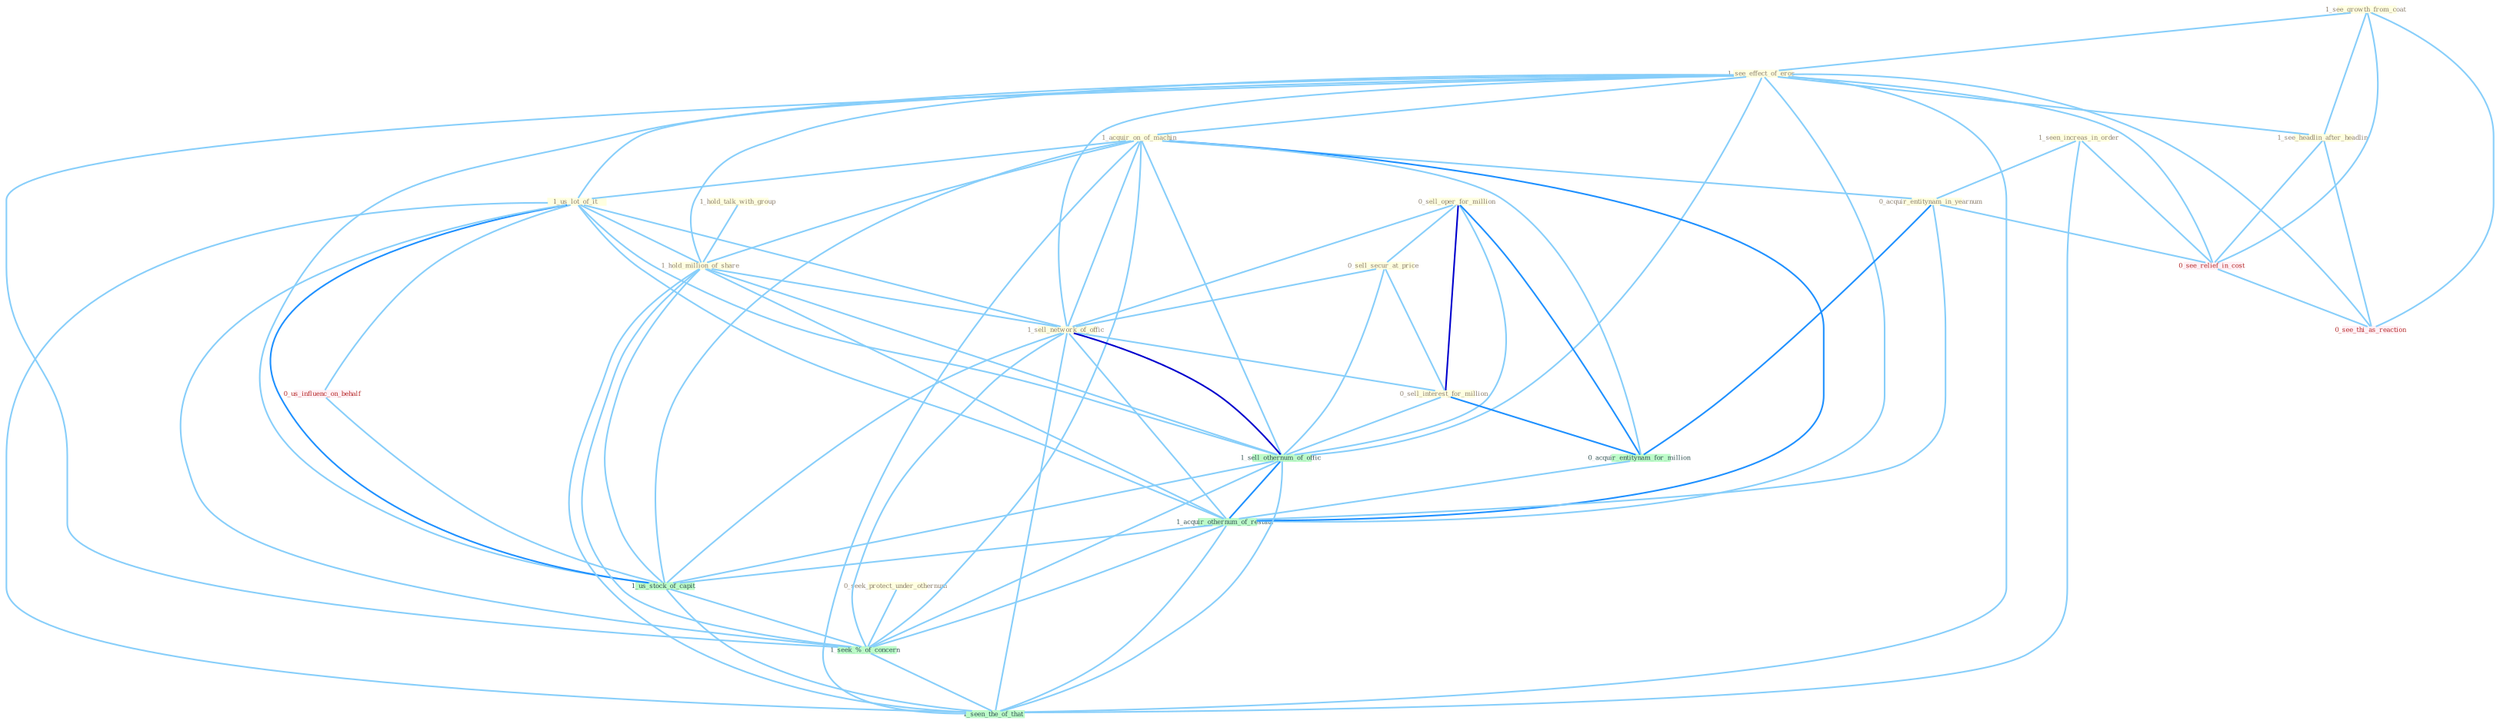 Graph G{ 
    node
    [shape=polygon,style=filled,width=.5,height=.06,color="#BDFCC9",fixedsize=true,fontsize=4,
    fontcolor="#2f4f4f"];
    {node
    [color="#ffffe0", fontcolor="#8b7d6b"] "1_see_growth_from_coat " "1_see_effect_of_eros " "0_seek_protect_under_othernum " "0_sell_oper_for_million " "0_sell_secur_at_price " "1_seen_increas_in_order " "1_acquir_on_of_machin " "1_us_lot_of_it " "0_acquir_entitynam_in_yearnum " "1_hold_talk_with_group " "1_see_headlin_after_headlin " "1_hold_million_of_share " "1_sell_network_of_offic " "0_sell_interest_for_million "}
{node [color="#fff0f5", fontcolor="#b22222"] "0_us_influenc_on_behalf " "0_see_relief_in_cost " "0_see_thi_as_reaction "}
edge [color="#B0E2FF"];

	"1_see_growth_from_coat " -- "1_see_effect_of_eros " [w="1", color="#87cefa" ];
	"1_see_growth_from_coat " -- "1_see_headlin_after_headlin " [w="1", color="#87cefa" ];
	"1_see_growth_from_coat " -- "0_see_relief_in_cost " [w="1", color="#87cefa" ];
	"1_see_growth_from_coat " -- "0_see_thi_as_reaction " [w="1", color="#87cefa" ];
	"1_see_effect_of_eros " -- "1_acquir_on_of_machin " [w="1", color="#87cefa" ];
	"1_see_effect_of_eros " -- "1_us_lot_of_it " [w="1", color="#87cefa" ];
	"1_see_effect_of_eros " -- "1_see_headlin_after_headlin " [w="1", color="#87cefa" ];
	"1_see_effect_of_eros " -- "1_hold_million_of_share " [w="1", color="#87cefa" ];
	"1_see_effect_of_eros " -- "1_sell_network_of_offic " [w="1", color="#87cefa" ];
	"1_see_effect_of_eros " -- "1_sell_othernum_of_offic " [w="1", color="#87cefa" ];
	"1_see_effect_of_eros " -- "0_see_relief_in_cost " [w="1", color="#87cefa" ];
	"1_see_effect_of_eros " -- "0_see_thi_as_reaction " [w="1", color="#87cefa" ];
	"1_see_effect_of_eros " -- "1_acquir_othernum_of_restaur " [w="1", color="#87cefa" ];
	"1_see_effect_of_eros " -- "1_us_stock_of_capit " [w="1", color="#87cefa" ];
	"1_see_effect_of_eros " -- "1_seek_%_of_concern " [w="1", color="#87cefa" ];
	"1_see_effect_of_eros " -- "1_seen_the_of_that " [w="1", color="#87cefa" ];
	"0_seek_protect_under_othernum " -- "1_seek_%_of_concern " [w="1", color="#87cefa" ];
	"0_sell_oper_for_million " -- "0_sell_secur_at_price " [w="1", color="#87cefa" ];
	"0_sell_oper_for_million " -- "1_sell_network_of_offic " [w="1", color="#87cefa" ];
	"0_sell_oper_for_million " -- "0_sell_interest_for_million " [w="3", color="#0000cd" , len=0.6];
	"0_sell_oper_for_million " -- "0_acquir_entitynam_for_million " [w="2", color="#1e90ff" , len=0.8];
	"0_sell_oper_for_million " -- "1_sell_othernum_of_offic " [w="1", color="#87cefa" ];
	"0_sell_secur_at_price " -- "1_sell_network_of_offic " [w="1", color="#87cefa" ];
	"0_sell_secur_at_price " -- "0_sell_interest_for_million " [w="1", color="#87cefa" ];
	"0_sell_secur_at_price " -- "1_sell_othernum_of_offic " [w="1", color="#87cefa" ];
	"1_seen_increas_in_order " -- "0_acquir_entitynam_in_yearnum " [w="1", color="#87cefa" ];
	"1_seen_increas_in_order " -- "0_see_relief_in_cost " [w="1", color="#87cefa" ];
	"1_seen_increas_in_order " -- "1_seen_the_of_that " [w="1", color="#87cefa" ];
	"1_acquir_on_of_machin " -- "1_us_lot_of_it " [w="1", color="#87cefa" ];
	"1_acquir_on_of_machin " -- "0_acquir_entitynam_in_yearnum " [w="1", color="#87cefa" ];
	"1_acquir_on_of_machin " -- "1_hold_million_of_share " [w="1", color="#87cefa" ];
	"1_acquir_on_of_machin " -- "1_sell_network_of_offic " [w="1", color="#87cefa" ];
	"1_acquir_on_of_machin " -- "0_acquir_entitynam_for_million " [w="1", color="#87cefa" ];
	"1_acquir_on_of_machin " -- "1_sell_othernum_of_offic " [w="1", color="#87cefa" ];
	"1_acquir_on_of_machin " -- "1_acquir_othernum_of_restaur " [w="2", color="#1e90ff" , len=0.8];
	"1_acquir_on_of_machin " -- "1_us_stock_of_capit " [w="1", color="#87cefa" ];
	"1_acquir_on_of_machin " -- "1_seek_%_of_concern " [w="1", color="#87cefa" ];
	"1_acquir_on_of_machin " -- "1_seen_the_of_that " [w="1", color="#87cefa" ];
	"1_us_lot_of_it " -- "1_hold_million_of_share " [w="1", color="#87cefa" ];
	"1_us_lot_of_it " -- "1_sell_network_of_offic " [w="1", color="#87cefa" ];
	"1_us_lot_of_it " -- "1_sell_othernum_of_offic " [w="1", color="#87cefa" ];
	"1_us_lot_of_it " -- "0_us_influenc_on_behalf " [w="1", color="#87cefa" ];
	"1_us_lot_of_it " -- "1_acquir_othernum_of_restaur " [w="1", color="#87cefa" ];
	"1_us_lot_of_it " -- "1_us_stock_of_capit " [w="2", color="#1e90ff" , len=0.8];
	"1_us_lot_of_it " -- "1_seek_%_of_concern " [w="1", color="#87cefa" ];
	"1_us_lot_of_it " -- "1_seen_the_of_that " [w="1", color="#87cefa" ];
	"0_acquir_entitynam_in_yearnum " -- "0_acquir_entitynam_for_million " [w="2", color="#1e90ff" , len=0.8];
	"0_acquir_entitynam_in_yearnum " -- "0_see_relief_in_cost " [w="1", color="#87cefa" ];
	"0_acquir_entitynam_in_yearnum " -- "1_acquir_othernum_of_restaur " [w="1", color="#87cefa" ];
	"1_hold_talk_with_group " -- "1_hold_million_of_share " [w="1", color="#87cefa" ];
	"1_see_headlin_after_headlin " -- "0_see_relief_in_cost " [w="1", color="#87cefa" ];
	"1_see_headlin_after_headlin " -- "0_see_thi_as_reaction " [w="1", color="#87cefa" ];
	"1_hold_million_of_share " -- "1_sell_network_of_offic " [w="1", color="#87cefa" ];
	"1_hold_million_of_share " -- "1_sell_othernum_of_offic " [w="1", color="#87cefa" ];
	"1_hold_million_of_share " -- "1_acquir_othernum_of_restaur " [w="1", color="#87cefa" ];
	"1_hold_million_of_share " -- "1_us_stock_of_capit " [w="1", color="#87cefa" ];
	"1_hold_million_of_share " -- "1_seek_%_of_concern " [w="1", color="#87cefa" ];
	"1_hold_million_of_share " -- "1_seen_the_of_that " [w="1", color="#87cefa" ];
	"1_sell_network_of_offic " -- "0_sell_interest_for_million " [w="1", color="#87cefa" ];
	"1_sell_network_of_offic " -- "1_sell_othernum_of_offic " [w="3", color="#0000cd" , len=0.6];
	"1_sell_network_of_offic " -- "1_acquir_othernum_of_restaur " [w="1", color="#87cefa" ];
	"1_sell_network_of_offic " -- "1_us_stock_of_capit " [w="1", color="#87cefa" ];
	"1_sell_network_of_offic " -- "1_seek_%_of_concern " [w="1", color="#87cefa" ];
	"1_sell_network_of_offic " -- "1_seen_the_of_that " [w="1", color="#87cefa" ];
	"0_sell_interest_for_million " -- "0_acquir_entitynam_for_million " [w="2", color="#1e90ff" , len=0.8];
	"0_sell_interest_for_million " -- "1_sell_othernum_of_offic " [w="1", color="#87cefa" ];
	"0_acquir_entitynam_for_million " -- "1_acquir_othernum_of_restaur " [w="1", color="#87cefa" ];
	"1_sell_othernum_of_offic " -- "1_acquir_othernum_of_restaur " [w="2", color="#1e90ff" , len=0.8];
	"1_sell_othernum_of_offic " -- "1_us_stock_of_capit " [w="1", color="#87cefa" ];
	"1_sell_othernum_of_offic " -- "1_seek_%_of_concern " [w="1", color="#87cefa" ];
	"1_sell_othernum_of_offic " -- "1_seen_the_of_that " [w="1", color="#87cefa" ];
	"0_us_influenc_on_behalf " -- "1_us_stock_of_capit " [w="1", color="#87cefa" ];
	"0_see_relief_in_cost " -- "0_see_thi_as_reaction " [w="1", color="#87cefa" ];
	"1_acquir_othernum_of_restaur " -- "1_us_stock_of_capit " [w="1", color="#87cefa" ];
	"1_acquir_othernum_of_restaur " -- "1_seek_%_of_concern " [w="1", color="#87cefa" ];
	"1_acquir_othernum_of_restaur " -- "1_seen_the_of_that " [w="1", color="#87cefa" ];
	"1_us_stock_of_capit " -- "1_seek_%_of_concern " [w="1", color="#87cefa" ];
	"1_us_stock_of_capit " -- "1_seen_the_of_that " [w="1", color="#87cefa" ];
	"1_seek_%_of_concern " -- "1_seen_the_of_that " [w="1", color="#87cefa" ];
}